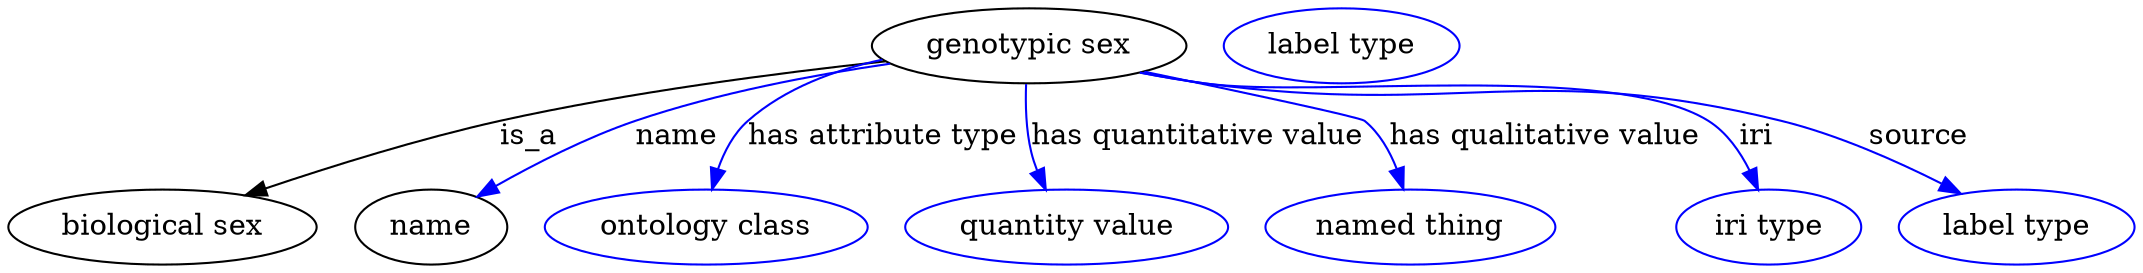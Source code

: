 digraph {
	graph [bb="0,0,1019.6,123"];
	node [label="\N"];
	"genotypic sex"	 [height=0.5,
		label="genotypic sex",
		pos="489.09,105",
		width=2.0943];
	"biological sex"	 [height=0.5,
		pos="74.093,18",
		width=2.0582];
	"genotypic sex" -> "biological sex"	 [label=is_a,
		lp="249.09,61.5",
		pos="e,115.27,33.128 418.99,98.23 367.66,92.509 296.54,82.986 235.09,69 197.69,60.487 156.46,47.353 125.09,36.547"];
	name	 [height=0.5,
		pos="202.09,18",
		width=1.011];
	"genotypic sex" -> name	 [color=blue,
		label=name,
		lp="320.09,61.5",
		pos="e,224.99,32.37 421.38,96.988 384.79,91.45 339.22,82.579 300.09,69 276.89,60.948 252.38,48.192 233.68,37.452",
		style=solid];
	"has attribute type"	 [color=blue,
		height=0.5,
		label="ontology class",
		pos="334.09,18",
		width=2.1484];
	"genotypic sex" -> "has attribute type"	 [color=blue,
		label="has attribute type",
		lp="419.09,61.5",
		pos="e,337.03,36.42 428.1,94.299 397.85,87.917 365.4,79.097 354.09,69 347.36,62.991 342.87,54.431 339.89,46.036",
		style=solid];
	"has quantitative value"	 [color=blue,
		height=0.5,
		label="quantity value",
		pos="507.09,18",
		width=2.1484];
	"genotypic sex" -> "has quantitative value"	 [color=blue,
		label="has quantitative value",
		lp="570.09,61.5",
		pos="e,496.71,36.141 487.62,86.832 487.27,76.991 487.59,64.691 490.09,54 490.76,51.161 491.67,48.28 492.72,45.448",
		style=solid];
	"has qualitative value"	 [color=blue,
		height=0.5,
		label="named thing",
		pos="672.09,18",
		width=1.9318];
	"genotypic sex" -> "has qualitative value"	 [color=blue,
		label="has qualitative value",
		lp="736.59,61.5",
		pos="e,668.65,36.092 544.9,92.828 590.99,82.728 649.03,69.879 650.09,69 657.25,63.076 662.13,54.39 665.44,45.86",
		style=solid];
	iri	 [color=blue,
		height=0.5,
		label="iri type",
		pos="844.09,18",
		width=1.2277];
	"genotypic sex" -> iri	 [color=blue,
		label=iri,
		lp="838.09,61.5",
		pos="e,838.67,36.231 543.12,92.285 553.05,90.274 563.35,88.4 573.09,87 626.47,79.332 769.52,97.828 815.09,69 823.78,63.504 830.13,54.413 \
834.63,45.417",
		style=solid];
	source	 [color=blue,
		height=0.5,
		label="label type",
		pos="963.09,18",
		width=1.5707];
	"genotypic sex" -> source	 [color=blue,
		label=source,
		lp="916.59,61.5",
		pos="e,935.32,33.944 542.66,92.301 552.73,90.263 563.2,88.375 573.09,87 695.29,70.03 730.39,98.855 850.09,69 876.65,62.376 904.71,49.746 \
926.23,38.713",
		style=solid];
	attribute_name	 [color=blue,
		height=0.5,
		label="label type",
		pos="639.09,105",
		width=1.5707];
}
